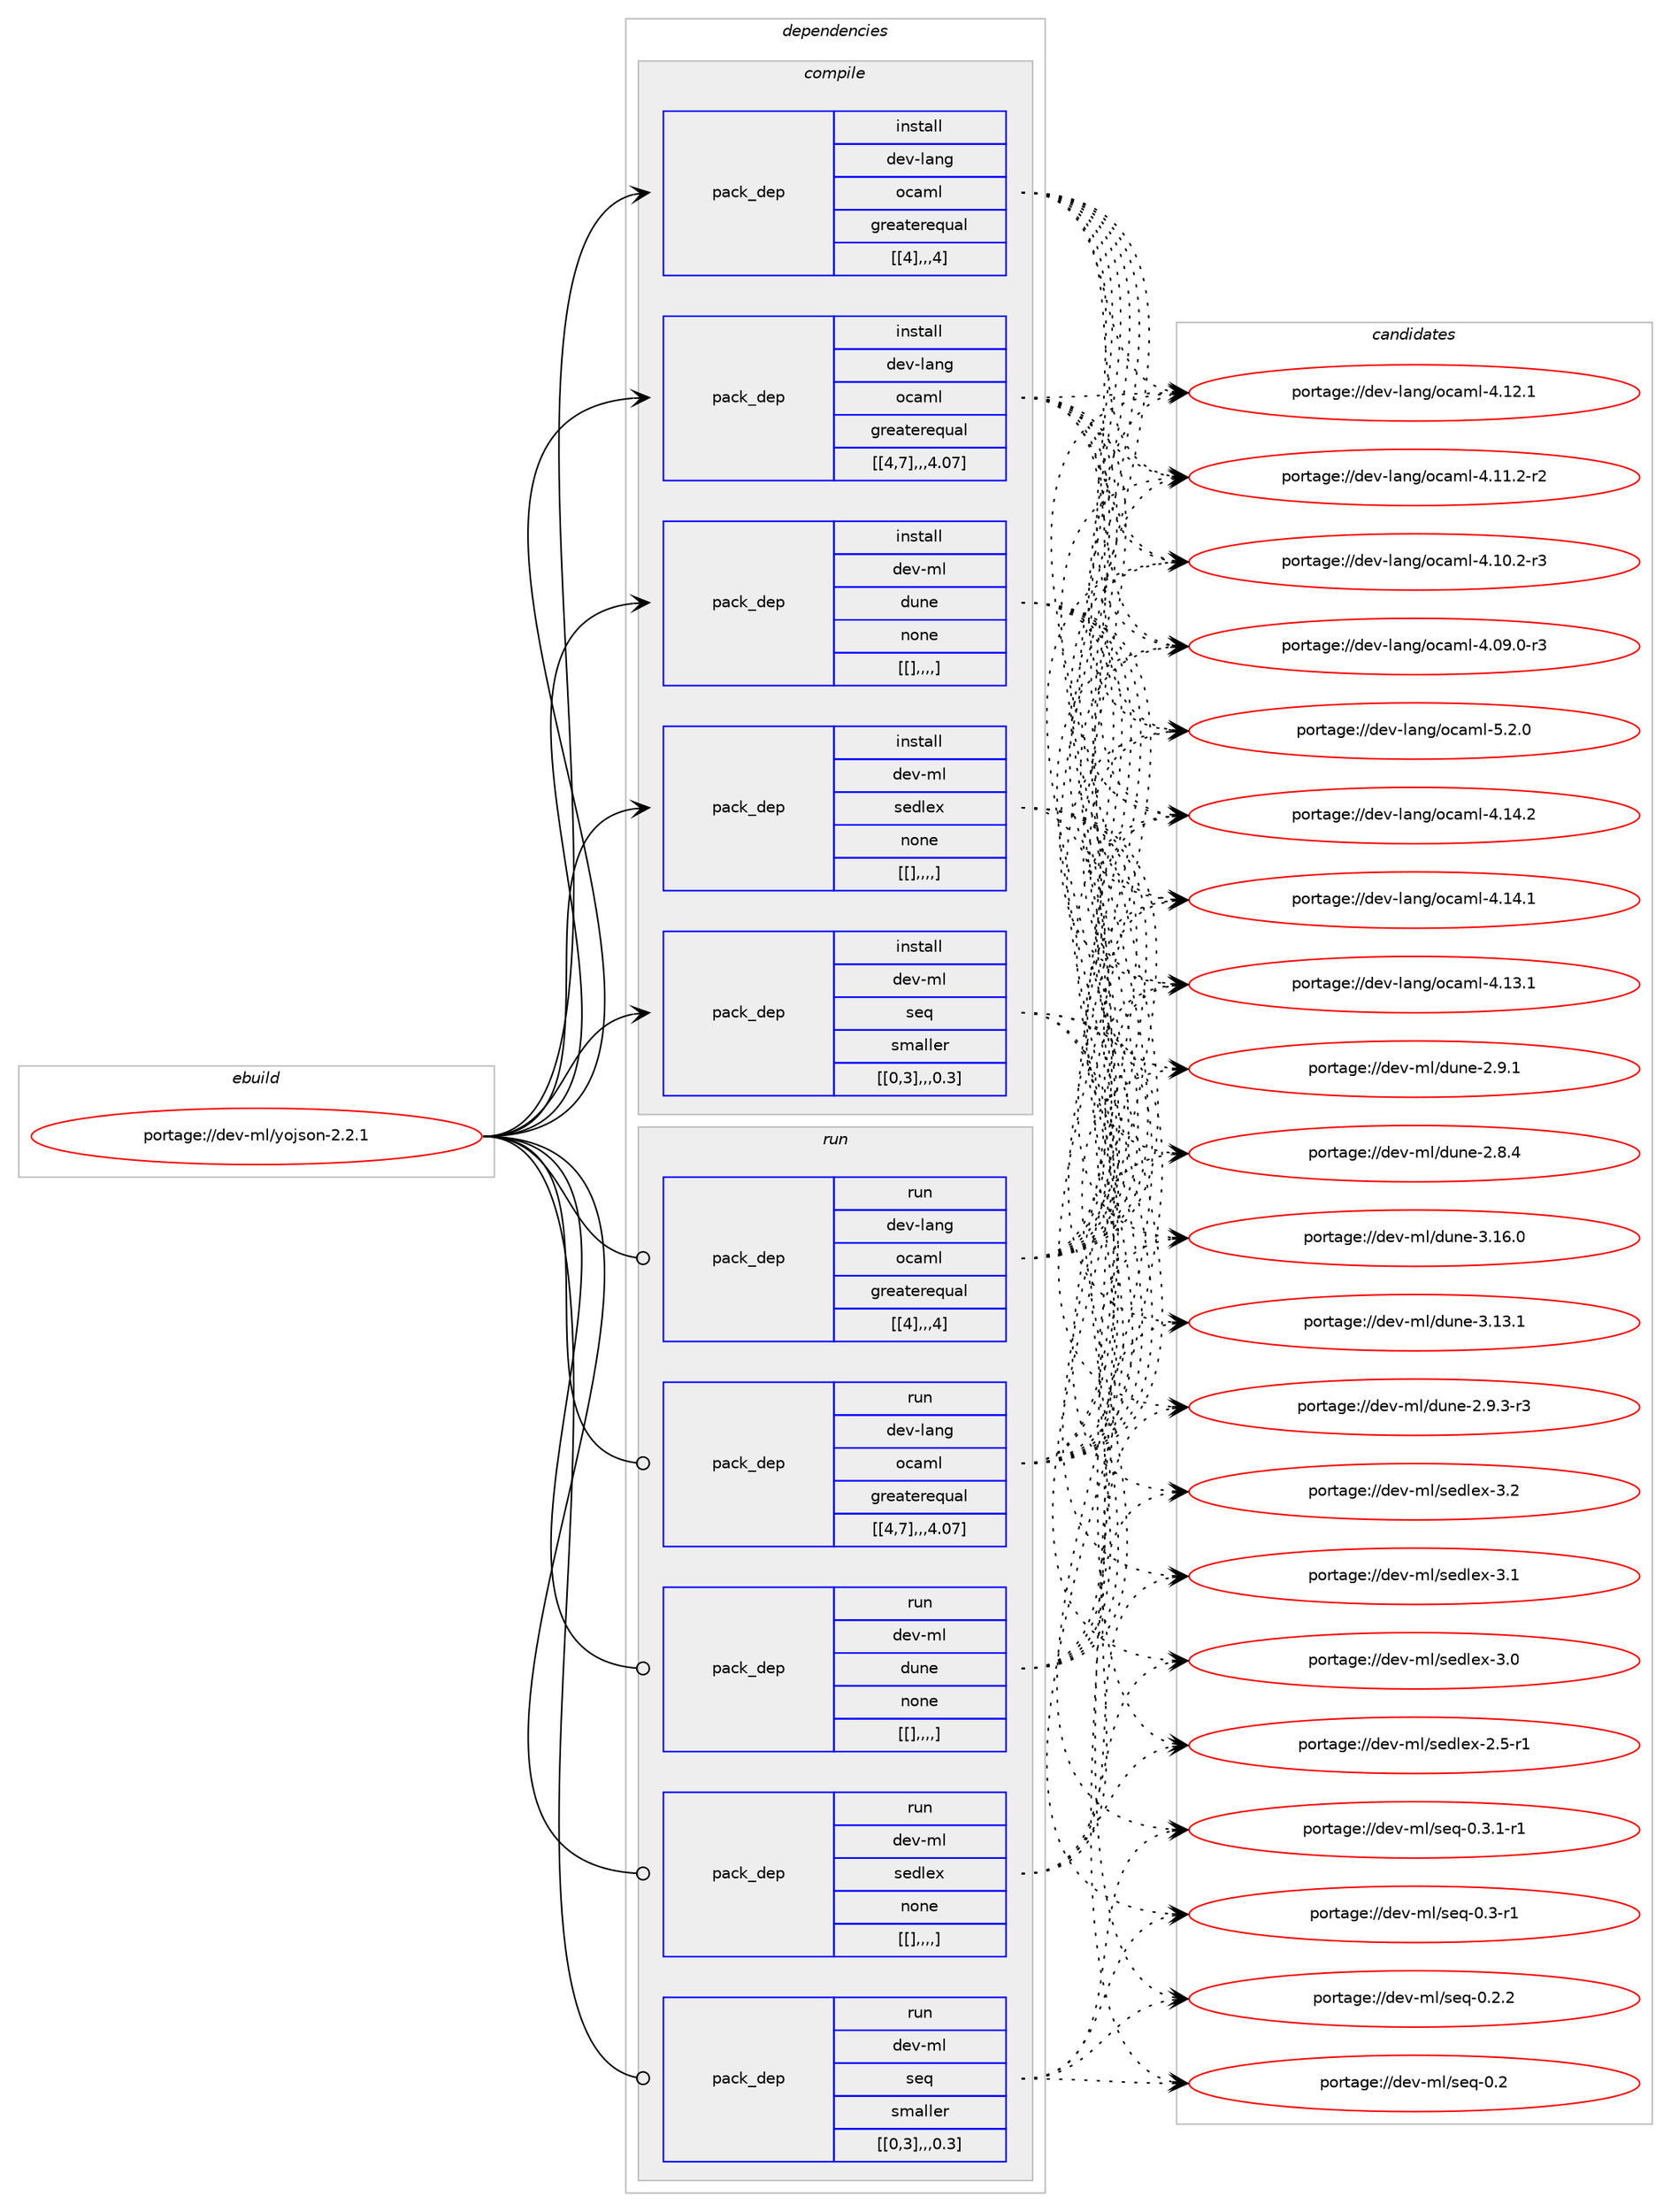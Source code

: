 digraph prolog {

# *************
# Graph options
# *************

newrank=true;
concentrate=true;
compound=true;
graph [rankdir=LR,fontname=Helvetica,fontsize=10,ranksep=1.5];#, ranksep=2.5, nodesep=0.2];
edge  [arrowhead=vee];
node  [fontname=Helvetica,fontsize=10];

# **********
# The ebuild
# **********

subgraph cluster_leftcol {
color=gray;
label=<<i>ebuild</i>>;
id [label="portage://dev-ml/yojson-2.2.1", color=red, width=4, href="../dev-ml/yojson-2.2.1.svg"];
}

# ****************
# The dependencies
# ****************

subgraph cluster_midcol {
color=gray;
label=<<i>dependencies</i>>;
subgraph cluster_compile {
fillcolor="#eeeeee";
style=filled;
label=<<i>compile</i>>;
subgraph pack94828 {
dependency126312 [label=<<TABLE BORDER="0" CELLBORDER="1" CELLSPACING="0" CELLPADDING="4" WIDTH="220"><TR><TD ROWSPAN="6" CELLPADDING="30">pack_dep</TD></TR><TR><TD WIDTH="110">install</TD></TR><TR><TD>dev-lang</TD></TR><TR><TD>ocaml</TD></TR><TR><TD>greaterequal</TD></TR><TR><TD>[[4],,,4]</TD></TR></TABLE>>, shape=none, color=blue];
}
id:e -> dependency126312:w [weight=20,style="solid",arrowhead="vee"];
subgraph pack94829 {
dependency126313 [label=<<TABLE BORDER="0" CELLBORDER="1" CELLSPACING="0" CELLPADDING="4" WIDTH="220"><TR><TD ROWSPAN="6" CELLPADDING="30">pack_dep</TD></TR><TR><TD WIDTH="110">install</TD></TR><TR><TD>dev-lang</TD></TR><TR><TD>ocaml</TD></TR><TR><TD>greaterequal</TD></TR><TR><TD>[[4,7],,,4.07]</TD></TR></TABLE>>, shape=none, color=blue];
}
id:e -> dependency126313:w [weight=20,style="solid",arrowhead="vee"];
subgraph pack94830 {
dependency126314 [label=<<TABLE BORDER="0" CELLBORDER="1" CELLSPACING="0" CELLPADDING="4" WIDTH="220"><TR><TD ROWSPAN="6" CELLPADDING="30">pack_dep</TD></TR><TR><TD WIDTH="110">install</TD></TR><TR><TD>dev-ml</TD></TR><TR><TD>dune</TD></TR><TR><TD>none</TD></TR><TR><TD>[[],,,,]</TD></TR></TABLE>>, shape=none, color=blue];
}
id:e -> dependency126314:w [weight=20,style="solid",arrowhead="vee"];
subgraph pack94831 {
dependency126315 [label=<<TABLE BORDER="0" CELLBORDER="1" CELLSPACING="0" CELLPADDING="4" WIDTH="220"><TR><TD ROWSPAN="6" CELLPADDING="30">pack_dep</TD></TR><TR><TD WIDTH="110">install</TD></TR><TR><TD>dev-ml</TD></TR><TR><TD>sedlex</TD></TR><TR><TD>none</TD></TR><TR><TD>[[],,,,]</TD></TR></TABLE>>, shape=none, color=blue];
}
id:e -> dependency126315:w [weight=20,style="solid",arrowhead="vee"];
subgraph pack94832 {
dependency126316 [label=<<TABLE BORDER="0" CELLBORDER="1" CELLSPACING="0" CELLPADDING="4" WIDTH="220"><TR><TD ROWSPAN="6" CELLPADDING="30">pack_dep</TD></TR><TR><TD WIDTH="110">install</TD></TR><TR><TD>dev-ml</TD></TR><TR><TD>seq</TD></TR><TR><TD>smaller</TD></TR><TR><TD>[[0,3],,,0.3]</TD></TR></TABLE>>, shape=none, color=blue];
}
id:e -> dependency126316:w [weight=20,style="solid",arrowhead="vee"];
}
subgraph cluster_compileandrun {
fillcolor="#eeeeee";
style=filled;
label=<<i>compile and run</i>>;
}
subgraph cluster_run {
fillcolor="#eeeeee";
style=filled;
label=<<i>run</i>>;
subgraph pack94833 {
dependency126317 [label=<<TABLE BORDER="0" CELLBORDER="1" CELLSPACING="0" CELLPADDING="4" WIDTH="220"><TR><TD ROWSPAN="6" CELLPADDING="30">pack_dep</TD></TR><TR><TD WIDTH="110">run</TD></TR><TR><TD>dev-lang</TD></TR><TR><TD>ocaml</TD></TR><TR><TD>greaterequal</TD></TR><TR><TD>[[4],,,4]</TD></TR></TABLE>>, shape=none, color=blue];
}
id:e -> dependency126317:w [weight=20,style="solid",arrowhead="odot"];
subgraph pack94834 {
dependency126318 [label=<<TABLE BORDER="0" CELLBORDER="1" CELLSPACING="0" CELLPADDING="4" WIDTH="220"><TR><TD ROWSPAN="6" CELLPADDING="30">pack_dep</TD></TR><TR><TD WIDTH="110">run</TD></TR><TR><TD>dev-lang</TD></TR><TR><TD>ocaml</TD></TR><TR><TD>greaterequal</TD></TR><TR><TD>[[4,7],,,4.07]</TD></TR></TABLE>>, shape=none, color=blue];
}
id:e -> dependency126318:w [weight=20,style="solid",arrowhead="odot"];
subgraph pack94835 {
dependency126319 [label=<<TABLE BORDER="0" CELLBORDER="1" CELLSPACING="0" CELLPADDING="4" WIDTH="220"><TR><TD ROWSPAN="6" CELLPADDING="30">pack_dep</TD></TR><TR><TD WIDTH="110">run</TD></TR><TR><TD>dev-ml</TD></TR><TR><TD>dune</TD></TR><TR><TD>none</TD></TR><TR><TD>[[],,,,]</TD></TR></TABLE>>, shape=none, color=blue];
}
id:e -> dependency126319:w [weight=20,style="solid",arrowhead="odot"];
subgraph pack94836 {
dependency126320 [label=<<TABLE BORDER="0" CELLBORDER="1" CELLSPACING="0" CELLPADDING="4" WIDTH="220"><TR><TD ROWSPAN="6" CELLPADDING="30">pack_dep</TD></TR><TR><TD WIDTH="110">run</TD></TR><TR><TD>dev-ml</TD></TR><TR><TD>sedlex</TD></TR><TR><TD>none</TD></TR><TR><TD>[[],,,,]</TD></TR></TABLE>>, shape=none, color=blue];
}
id:e -> dependency126320:w [weight=20,style="solid",arrowhead="odot"];
subgraph pack94837 {
dependency126321 [label=<<TABLE BORDER="0" CELLBORDER="1" CELLSPACING="0" CELLPADDING="4" WIDTH="220"><TR><TD ROWSPAN="6" CELLPADDING="30">pack_dep</TD></TR><TR><TD WIDTH="110">run</TD></TR><TR><TD>dev-ml</TD></TR><TR><TD>seq</TD></TR><TR><TD>smaller</TD></TR><TR><TD>[[0,3],,,0.3]</TD></TR></TABLE>>, shape=none, color=blue];
}
id:e -> dependency126321:w [weight=20,style="solid",arrowhead="odot"];
}
}

# **************
# The candidates
# **************

subgraph cluster_choices {
rank=same;
color=gray;
label=<<i>candidates</i>>;

subgraph choice94828 {
color=black;
nodesep=1;
choice1001011184510897110103471119997109108455346504648 [label="portage://dev-lang/ocaml-5.2.0", color=red, width=4,href="../dev-lang/ocaml-5.2.0.svg"];
choice100101118451089711010347111999710910845524649524650 [label="portage://dev-lang/ocaml-4.14.2", color=red, width=4,href="../dev-lang/ocaml-4.14.2.svg"];
choice100101118451089711010347111999710910845524649524649 [label="portage://dev-lang/ocaml-4.14.1", color=red, width=4,href="../dev-lang/ocaml-4.14.1.svg"];
choice100101118451089711010347111999710910845524649514649 [label="portage://dev-lang/ocaml-4.13.1", color=red, width=4,href="../dev-lang/ocaml-4.13.1.svg"];
choice100101118451089711010347111999710910845524649504649 [label="portage://dev-lang/ocaml-4.12.1", color=red, width=4,href="../dev-lang/ocaml-4.12.1.svg"];
choice1001011184510897110103471119997109108455246494946504511450 [label="portage://dev-lang/ocaml-4.11.2-r2", color=red, width=4,href="../dev-lang/ocaml-4.11.2-r2.svg"];
choice1001011184510897110103471119997109108455246494846504511451 [label="portage://dev-lang/ocaml-4.10.2-r3", color=red, width=4,href="../dev-lang/ocaml-4.10.2-r3.svg"];
choice1001011184510897110103471119997109108455246485746484511451 [label="portage://dev-lang/ocaml-4.09.0-r3", color=red, width=4,href="../dev-lang/ocaml-4.09.0-r3.svg"];
dependency126312:e -> choice1001011184510897110103471119997109108455346504648:w [style=dotted,weight="100"];
dependency126312:e -> choice100101118451089711010347111999710910845524649524650:w [style=dotted,weight="100"];
dependency126312:e -> choice100101118451089711010347111999710910845524649524649:w [style=dotted,weight="100"];
dependency126312:e -> choice100101118451089711010347111999710910845524649514649:w [style=dotted,weight="100"];
dependency126312:e -> choice100101118451089711010347111999710910845524649504649:w [style=dotted,weight="100"];
dependency126312:e -> choice1001011184510897110103471119997109108455246494946504511450:w [style=dotted,weight="100"];
dependency126312:e -> choice1001011184510897110103471119997109108455246494846504511451:w [style=dotted,weight="100"];
dependency126312:e -> choice1001011184510897110103471119997109108455246485746484511451:w [style=dotted,weight="100"];
}
subgraph choice94829 {
color=black;
nodesep=1;
choice1001011184510897110103471119997109108455346504648 [label="portage://dev-lang/ocaml-5.2.0", color=red, width=4,href="../dev-lang/ocaml-5.2.0.svg"];
choice100101118451089711010347111999710910845524649524650 [label="portage://dev-lang/ocaml-4.14.2", color=red, width=4,href="../dev-lang/ocaml-4.14.2.svg"];
choice100101118451089711010347111999710910845524649524649 [label="portage://dev-lang/ocaml-4.14.1", color=red, width=4,href="../dev-lang/ocaml-4.14.1.svg"];
choice100101118451089711010347111999710910845524649514649 [label="portage://dev-lang/ocaml-4.13.1", color=red, width=4,href="../dev-lang/ocaml-4.13.1.svg"];
choice100101118451089711010347111999710910845524649504649 [label="portage://dev-lang/ocaml-4.12.1", color=red, width=4,href="../dev-lang/ocaml-4.12.1.svg"];
choice1001011184510897110103471119997109108455246494946504511450 [label="portage://dev-lang/ocaml-4.11.2-r2", color=red, width=4,href="../dev-lang/ocaml-4.11.2-r2.svg"];
choice1001011184510897110103471119997109108455246494846504511451 [label="portage://dev-lang/ocaml-4.10.2-r3", color=red, width=4,href="../dev-lang/ocaml-4.10.2-r3.svg"];
choice1001011184510897110103471119997109108455246485746484511451 [label="portage://dev-lang/ocaml-4.09.0-r3", color=red, width=4,href="../dev-lang/ocaml-4.09.0-r3.svg"];
dependency126313:e -> choice1001011184510897110103471119997109108455346504648:w [style=dotted,weight="100"];
dependency126313:e -> choice100101118451089711010347111999710910845524649524650:w [style=dotted,weight="100"];
dependency126313:e -> choice100101118451089711010347111999710910845524649524649:w [style=dotted,weight="100"];
dependency126313:e -> choice100101118451089711010347111999710910845524649514649:w [style=dotted,weight="100"];
dependency126313:e -> choice100101118451089711010347111999710910845524649504649:w [style=dotted,weight="100"];
dependency126313:e -> choice1001011184510897110103471119997109108455246494946504511450:w [style=dotted,weight="100"];
dependency126313:e -> choice1001011184510897110103471119997109108455246494846504511451:w [style=dotted,weight="100"];
dependency126313:e -> choice1001011184510897110103471119997109108455246485746484511451:w [style=dotted,weight="100"];
}
subgraph choice94830 {
color=black;
nodesep=1;
choice100101118451091084710011711010145514649544648 [label="portage://dev-ml/dune-3.16.0", color=red, width=4,href="../dev-ml/dune-3.16.0.svg"];
choice100101118451091084710011711010145514649514649 [label="portage://dev-ml/dune-3.13.1", color=red, width=4,href="../dev-ml/dune-3.13.1.svg"];
choice10010111845109108471001171101014550465746514511451 [label="portage://dev-ml/dune-2.9.3-r3", color=red, width=4,href="../dev-ml/dune-2.9.3-r3.svg"];
choice1001011184510910847100117110101455046574649 [label="portage://dev-ml/dune-2.9.1", color=red, width=4,href="../dev-ml/dune-2.9.1.svg"];
choice1001011184510910847100117110101455046564652 [label="portage://dev-ml/dune-2.8.4", color=red, width=4,href="../dev-ml/dune-2.8.4.svg"];
dependency126314:e -> choice100101118451091084710011711010145514649544648:w [style=dotted,weight="100"];
dependency126314:e -> choice100101118451091084710011711010145514649514649:w [style=dotted,weight="100"];
dependency126314:e -> choice10010111845109108471001171101014550465746514511451:w [style=dotted,weight="100"];
dependency126314:e -> choice1001011184510910847100117110101455046574649:w [style=dotted,weight="100"];
dependency126314:e -> choice1001011184510910847100117110101455046564652:w [style=dotted,weight="100"];
}
subgraph choice94831 {
color=black;
nodesep=1;
choice100101118451091084711510110010810112045514650 [label="portage://dev-ml/sedlex-3.2", color=red, width=4,href="../dev-ml/sedlex-3.2.svg"];
choice100101118451091084711510110010810112045514649 [label="portage://dev-ml/sedlex-3.1", color=red, width=4,href="../dev-ml/sedlex-3.1.svg"];
choice100101118451091084711510110010810112045514648 [label="portage://dev-ml/sedlex-3.0", color=red, width=4,href="../dev-ml/sedlex-3.0.svg"];
choice1001011184510910847115101100108101120455046534511449 [label="portage://dev-ml/sedlex-2.5-r1", color=red, width=4,href="../dev-ml/sedlex-2.5-r1.svg"];
dependency126315:e -> choice100101118451091084711510110010810112045514650:w [style=dotted,weight="100"];
dependency126315:e -> choice100101118451091084711510110010810112045514649:w [style=dotted,weight="100"];
dependency126315:e -> choice100101118451091084711510110010810112045514648:w [style=dotted,weight="100"];
dependency126315:e -> choice1001011184510910847115101100108101120455046534511449:w [style=dotted,weight="100"];
}
subgraph choice94832 {
color=black;
nodesep=1;
choice10010111845109108471151011134548465146494511449 [label="portage://dev-ml/seq-0.3.1-r1", color=red, width=4,href="../dev-ml/seq-0.3.1-r1.svg"];
choice1001011184510910847115101113454846514511449 [label="portage://dev-ml/seq-0.3-r1", color=red, width=4,href="../dev-ml/seq-0.3-r1.svg"];
choice1001011184510910847115101113454846504650 [label="portage://dev-ml/seq-0.2.2", color=red, width=4,href="../dev-ml/seq-0.2.2.svg"];
choice100101118451091084711510111345484650 [label="portage://dev-ml/seq-0.2", color=red, width=4,href="../dev-ml/seq-0.2.svg"];
dependency126316:e -> choice10010111845109108471151011134548465146494511449:w [style=dotted,weight="100"];
dependency126316:e -> choice1001011184510910847115101113454846514511449:w [style=dotted,weight="100"];
dependency126316:e -> choice1001011184510910847115101113454846504650:w [style=dotted,weight="100"];
dependency126316:e -> choice100101118451091084711510111345484650:w [style=dotted,weight="100"];
}
subgraph choice94833 {
color=black;
nodesep=1;
choice1001011184510897110103471119997109108455346504648 [label="portage://dev-lang/ocaml-5.2.0", color=red, width=4,href="../dev-lang/ocaml-5.2.0.svg"];
choice100101118451089711010347111999710910845524649524650 [label="portage://dev-lang/ocaml-4.14.2", color=red, width=4,href="../dev-lang/ocaml-4.14.2.svg"];
choice100101118451089711010347111999710910845524649524649 [label="portage://dev-lang/ocaml-4.14.1", color=red, width=4,href="../dev-lang/ocaml-4.14.1.svg"];
choice100101118451089711010347111999710910845524649514649 [label="portage://dev-lang/ocaml-4.13.1", color=red, width=4,href="../dev-lang/ocaml-4.13.1.svg"];
choice100101118451089711010347111999710910845524649504649 [label="portage://dev-lang/ocaml-4.12.1", color=red, width=4,href="../dev-lang/ocaml-4.12.1.svg"];
choice1001011184510897110103471119997109108455246494946504511450 [label="portage://dev-lang/ocaml-4.11.2-r2", color=red, width=4,href="../dev-lang/ocaml-4.11.2-r2.svg"];
choice1001011184510897110103471119997109108455246494846504511451 [label="portage://dev-lang/ocaml-4.10.2-r3", color=red, width=4,href="../dev-lang/ocaml-4.10.2-r3.svg"];
choice1001011184510897110103471119997109108455246485746484511451 [label="portage://dev-lang/ocaml-4.09.0-r3", color=red, width=4,href="../dev-lang/ocaml-4.09.0-r3.svg"];
dependency126317:e -> choice1001011184510897110103471119997109108455346504648:w [style=dotted,weight="100"];
dependency126317:e -> choice100101118451089711010347111999710910845524649524650:w [style=dotted,weight="100"];
dependency126317:e -> choice100101118451089711010347111999710910845524649524649:w [style=dotted,weight="100"];
dependency126317:e -> choice100101118451089711010347111999710910845524649514649:w [style=dotted,weight="100"];
dependency126317:e -> choice100101118451089711010347111999710910845524649504649:w [style=dotted,weight="100"];
dependency126317:e -> choice1001011184510897110103471119997109108455246494946504511450:w [style=dotted,weight="100"];
dependency126317:e -> choice1001011184510897110103471119997109108455246494846504511451:w [style=dotted,weight="100"];
dependency126317:e -> choice1001011184510897110103471119997109108455246485746484511451:w [style=dotted,weight="100"];
}
subgraph choice94834 {
color=black;
nodesep=1;
choice1001011184510897110103471119997109108455346504648 [label="portage://dev-lang/ocaml-5.2.0", color=red, width=4,href="../dev-lang/ocaml-5.2.0.svg"];
choice100101118451089711010347111999710910845524649524650 [label="portage://dev-lang/ocaml-4.14.2", color=red, width=4,href="../dev-lang/ocaml-4.14.2.svg"];
choice100101118451089711010347111999710910845524649524649 [label="portage://dev-lang/ocaml-4.14.1", color=red, width=4,href="../dev-lang/ocaml-4.14.1.svg"];
choice100101118451089711010347111999710910845524649514649 [label="portage://dev-lang/ocaml-4.13.1", color=red, width=4,href="../dev-lang/ocaml-4.13.1.svg"];
choice100101118451089711010347111999710910845524649504649 [label="portage://dev-lang/ocaml-4.12.1", color=red, width=4,href="../dev-lang/ocaml-4.12.1.svg"];
choice1001011184510897110103471119997109108455246494946504511450 [label="portage://dev-lang/ocaml-4.11.2-r2", color=red, width=4,href="../dev-lang/ocaml-4.11.2-r2.svg"];
choice1001011184510897110103471119997109108455246494846504511451 [label="portage://dev-lang/ocaml-4.10.2-r3", color=red, width=4,href="../dev-lang/ocaml-4.10.2-r3.svg"];
choice1001011184510897110103471119997109108455246485746484511451 [label="portage://dev-lang/ocaml-4.09.0-r3", color=red, width=4,href="../dev-lang/ocaml-4.09.0-r3.svg"];
dependency126318:e -> choice1001011184510897110103471119997109108455346504648:w [style=dotted,weight="100"];
dependency126318:e -> choice100101118451089711010347111999710910845524649524650:w [style=dotted,weight="100"];
dependency126318:e -> choice100101118451089711010347111999710910845524649524649:w [style=dotted,weight="100"];
dependency126318:e -> choice100101118451089711010347111999710910845524649514649:w [style=dotted,weight="100"];
dependency126318:e -> choice100101118451089711010347111999710910845524649504649:w [style=dotted,weight="100"];
dependency126318:e -> choice1001011184510897110103471119997109108455246494946504511450:w [style=dotted,weight="100"];
dependency126318:e -> choice1001011184510897110103471119997109108455246494846504511451:w [style=dotted,weight="100"];
dependency126318:e -> choice1001011184510897110103471119997109108455246485746484511451:w [style=dotted,weight="100"];
}
subgraph choice94835 {
color=black;
nodesep=1;
choice100101118451091084710011711010145514649544648 [label="portage://dev-ml/dune-3.16.0", color=red, width=4,href="../dev-ml/dune-3.16.0.svg"];
choice100101118451091084710011711010145514649514649 [label="portage://dev-ml/dune-3.13.1", color=red, width=4,href="../dev-ml/dune-3.13.1.svg"];
choice10010111845109108471001171101014550465746514511451 [label="portage://dev-ml/dune-2.9.3-r3", color=red, width=4,href="../dev-ml/dune-2.9.3-r3.svg"];
choice1001011184510910847100117110101455046574649 [label="portage://dev-ml/dune-2.9.1", color=red, width=4,href="../dev-ml/dune-2.9.1.svg"];
choice1001011184510910847100117110101455046564652 [label="portage://dev-ml/dune-2.8.4", color=red, width=4,href="../dev-ml/dune-2.8.4.svg"];
dependency126319:e -> choice100101118451091084710011711010145514649544648:w [style=dotted,weight="100"];
dependency126319:e -> choice100101118451091084710011711010145514649514649:w [style=dotted,weight="100"];
dependency126319:e -> choice10010111845109108471001171101014550465746514511451:w [style=dotted,weight="100"];
dependency126319:e -> choice1001011184510910847100117110101455046574649:w [style=dotted,weight="100"];
dependency126319:e -> choice1001011184510910847100117110101455046564652:w [style=dotted,weight="100"];
}
subgraph choice94836 {
color=black;
nodesep=1;
choice100101118451091084711510110010810112045514650 [label="portage://dev-ml/sedlex-3.2", color=red, width=4,href="../dev-ml/sedlex-3.2.svg"];
choice100101118451091084711510110010810112045514649 [label="portage://dev-ml/sedlex-3.1", color=red, width=4,href="../dev-ml/sedlex-3.1.svg"];
choice100101118451091084711510110010810112045514648 [label="portage://dev-ml/sedlex-3.0", color=red, width=4,href="../dev-ml/sedlex-3.0.svg"];
choice1001011184510910847115101100108101120455046534511449 [label="portage://dev-ml/sedlex-2.5-r1", color=red, width=4,href="../dev-ml/sedlex-2.5-r1.svg"];
dependency126320:e -> choice100101118451091084711510110010810112045514650:w [style=dotted,weight="100"];
dependency126320:e -> choice100101118451091084711510110010810112045514649:w [style=dotted,weight="100"];
dependency126320:e -> choice100101118451091084711510110010810112045514648:w [style=dotted,weight="100"];
dependency126320:e -> choice1001011184510910847115101100108101120455046534511449:w [style=dotted,weight="100"];
}
subgraph choice94837 {
color=black;
nodesep=1;
choice10010111845109108471151011134548465146494511449 [label="portage://dev-ml/seq-0.3.1-r1", color=red, width=4,href="../dev-ml/seq-0.3.1-r1.svg"];
choice1001011184510910847115101113454846514511449 [label="portage://dev-ml/seq-0.3-r1", color=red, width=4,href="../dev-ml/seq-0.3-r1.svg"];
choice1001011184510910847115101113454846504650 [label="portage://dev-ml/seq-0.2.2", color=red, width=4,href="../dev-ml/seq-0.2.2.svg"];
choice100101118451091084711510111345484650 [label="portage://dev-ml/seq-0.2", color=red, width=4,href="../dev-ml/seq-0.2.svg"];
dependency126321:e -> choice10010111845109108471151011134548465146494511449:w [style=dotted,weight="100"];
dependency126321:e -> choice1001011184510910847115101113454846514511449:w [style=dotted,weight="100"];
dependency126321:e -> choice1001011184510910847115101113454846504650:w [style=dotted,weight="100"];
dependency126321:e -> choice100101118451091084711510111345484650:w [style=dotted,weight="100"];
}
}

}
